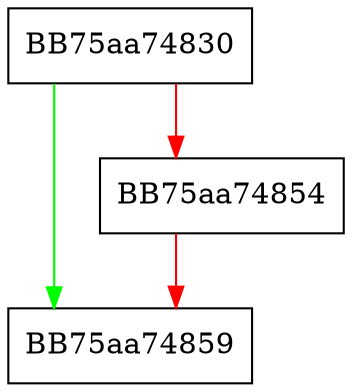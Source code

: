 digraph DmgKolyKCRCWorker {
  node [shape="box"];
  graph [splines=ortho];
  BB75aa74830 -> BB75aa74859 [color="green"];
  BB75aa74830 -> BB75aa74854 [color="red"];
  BB75aa74854 -> BB75aa74859 [color="red"];
}